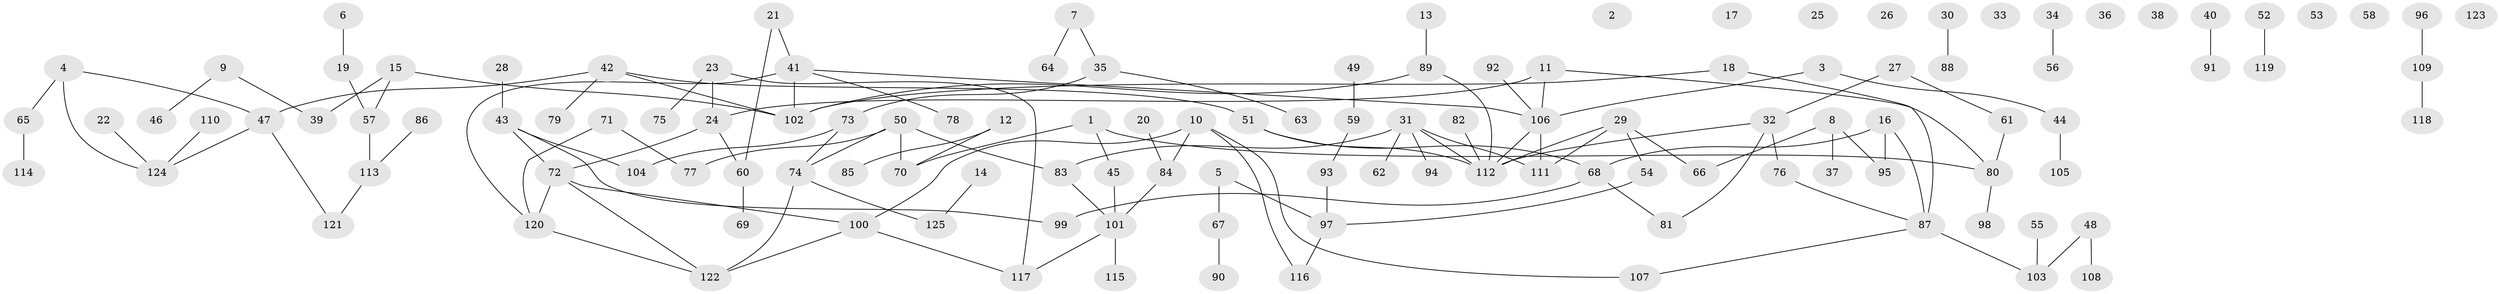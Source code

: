 // coarse degree distribution, {4: 0.11764705882352941, 0: 0.12941176470588237, 2: 0.16470588235294117, 3: 0.1411764705882353, 1: 0.3411764705882353, 5: 0.07058823529411765, 9: 0.011764705882352941, 8: 0.011764705882352941, 6: 0.011764705882352941}
// Generated by graph-tools (version 1.1) at 2025/23/03/03/25 07:23:26]
// undirected, 125 vertices, 135 edges
graph export_dot {
graph [start="1"]
  node [color=gray90,style=filled];
  1;
  2;
  3;
  4;
  5;
  6;
  7;
  8;
  9;
  10;
  11;
  12;
  13;
  14;
  15;
  16;
  17;
  18;
  19;
  20;
  21;
  22;
  23;
  24;
  25;
  26;
  27;
  28;
  29;
  30;
  31;
  32;
  33;
  34;
  35;
  36;
  37;
  38;
  39;
  40;
  41;
  42;
  43;
  44;
  45;
  46;
  47;
  48;
  49;
  50;
  51;
  52;
  53;
  54;
  55;
  56;
  57;
  58;
  59;
  60;
  61;
  62;
  63;
  64;
  65;
  66;
  67;
  68;
  69;
  70;
  71;
  72;
  73;
  74;
  75;
  76;
  77;
  78;
  79;
  80;
  81;
  82;
  83;
  84;
  85;
  86;
  87;
  88;
  89;
  90;
  91;
  92;
  93;
  94;
  95;
  96;
  97;
  98;
  99;
  100;
  101;
  102;
  103;
  104;
  105;
  106;
  107;
  108;
  109;
  110;
  111;
  112;
  113;
  114;
  115;
  116;
  117;
  118;
  119;
  120;
  121;
  122;
  123;
  124;
  125;
  1 -- 45;
  1 -- 70;
  1 -- 80;
  3 -- 44;
  3 -- 106;
  4 -- 47;
  4 -- 65;
  4 -- 124;
  5 -- 67;
  5 -- 97;
  6 -- 19;
  7 -- 35;
  7 -- 64;
  8 -- 37;
  8 -- 66;
  8 -- 95;
  9 -- 39;
  9 -- 46;
  10 -- 84;
  10 -- 100;
  10 -- 107;
  10 -- 116;
  11 -- 24;
  11 -- 80;
  11 -- 106;
  12 -- 70;
  12 -- 85;
  13 -- 89;
  14 -- 125;
  15 -- 39;
  15 -- 57;
  15 -- 102;
  16 -- 68;
  16 -- 87;
  16 -- 95;
  18 -- 87;
  18 -- 102;
  19 -- 57;
  20 -- 84;
  21 -- 41;
  21 -- 60;
  22 -- 124;
  23 -- 24;
  23 -- 75;
  23 -- 117;
  24 -- 60;
  24 -- 72;
  27 -- 32;
  27 -- 61;
  28 -- 43;
  29 -- 54;
  29 -- 66;
  29 -- 111;
  29 -- 112;
  30 -- 88;
  31 -- 62;
  31 -- 83;
  31 -- 94;
  31 -- 111;
  31 -- 112;
  32 -- 76;
  32 -- 81;
  32 -- 112;
  34 -- 56;
  35 -- 63;
  35 -- 73;
  40 -- 91;
  41 -- 78;
  41 -- 102;
  41 -- 106;
  41 -- 120;
  42 -- 47;
  42 -- 51;
  42 -- 79;
  42 -- 102;
  43 -- 72;
  43 -- 99;
  43 -- 104;
  44 -- 105;
  45 -- 101;
  47 -- 121;
  47 -- 124;
  48 -- 103;
  48 -- 108;
  49 -- 59;
  50 -- 70;
  50 -- 74;
  50 -- 77;
  50 -- 83;
  51 -- 68;
  51 -- 112;
  52 -- 119;
  54 -- 97;
  55 -- 103;
  57 -- 113;
  59 -- 93;
  60 -- 69;
  61 -- 80;
  65 -- 114;
  67 -- 90;
  68 -- 81;
  68 -- 99;
  71 -- 77;
  71 -- 120;
  72 -- 100;
  72 -- 120;
  72 -- 122;
  73 -- 74;
  73 -- 104;
  74 -- 122;
  74 -- 125;
  76 -- 87;
  80 -- 98;
  82 -- 112;
  83 -- 101;
  84 -- 101;
  86 -- 113;
  87 -- 103;
  87 -- 107;
  89 -- 102;
  89 -- 112;
  92 -- 106;
  93 -- 97;
  96 -- 109;
  97 -- 116;
  100 -- 117;
  100 -- 122;
  101 -- 115;
  101 -- 117;
  106 -- 111;
  106 -- 112;
  109 -- 118;
  110 -- 124;
  113 -- 121;
  120 -- 122;
}
